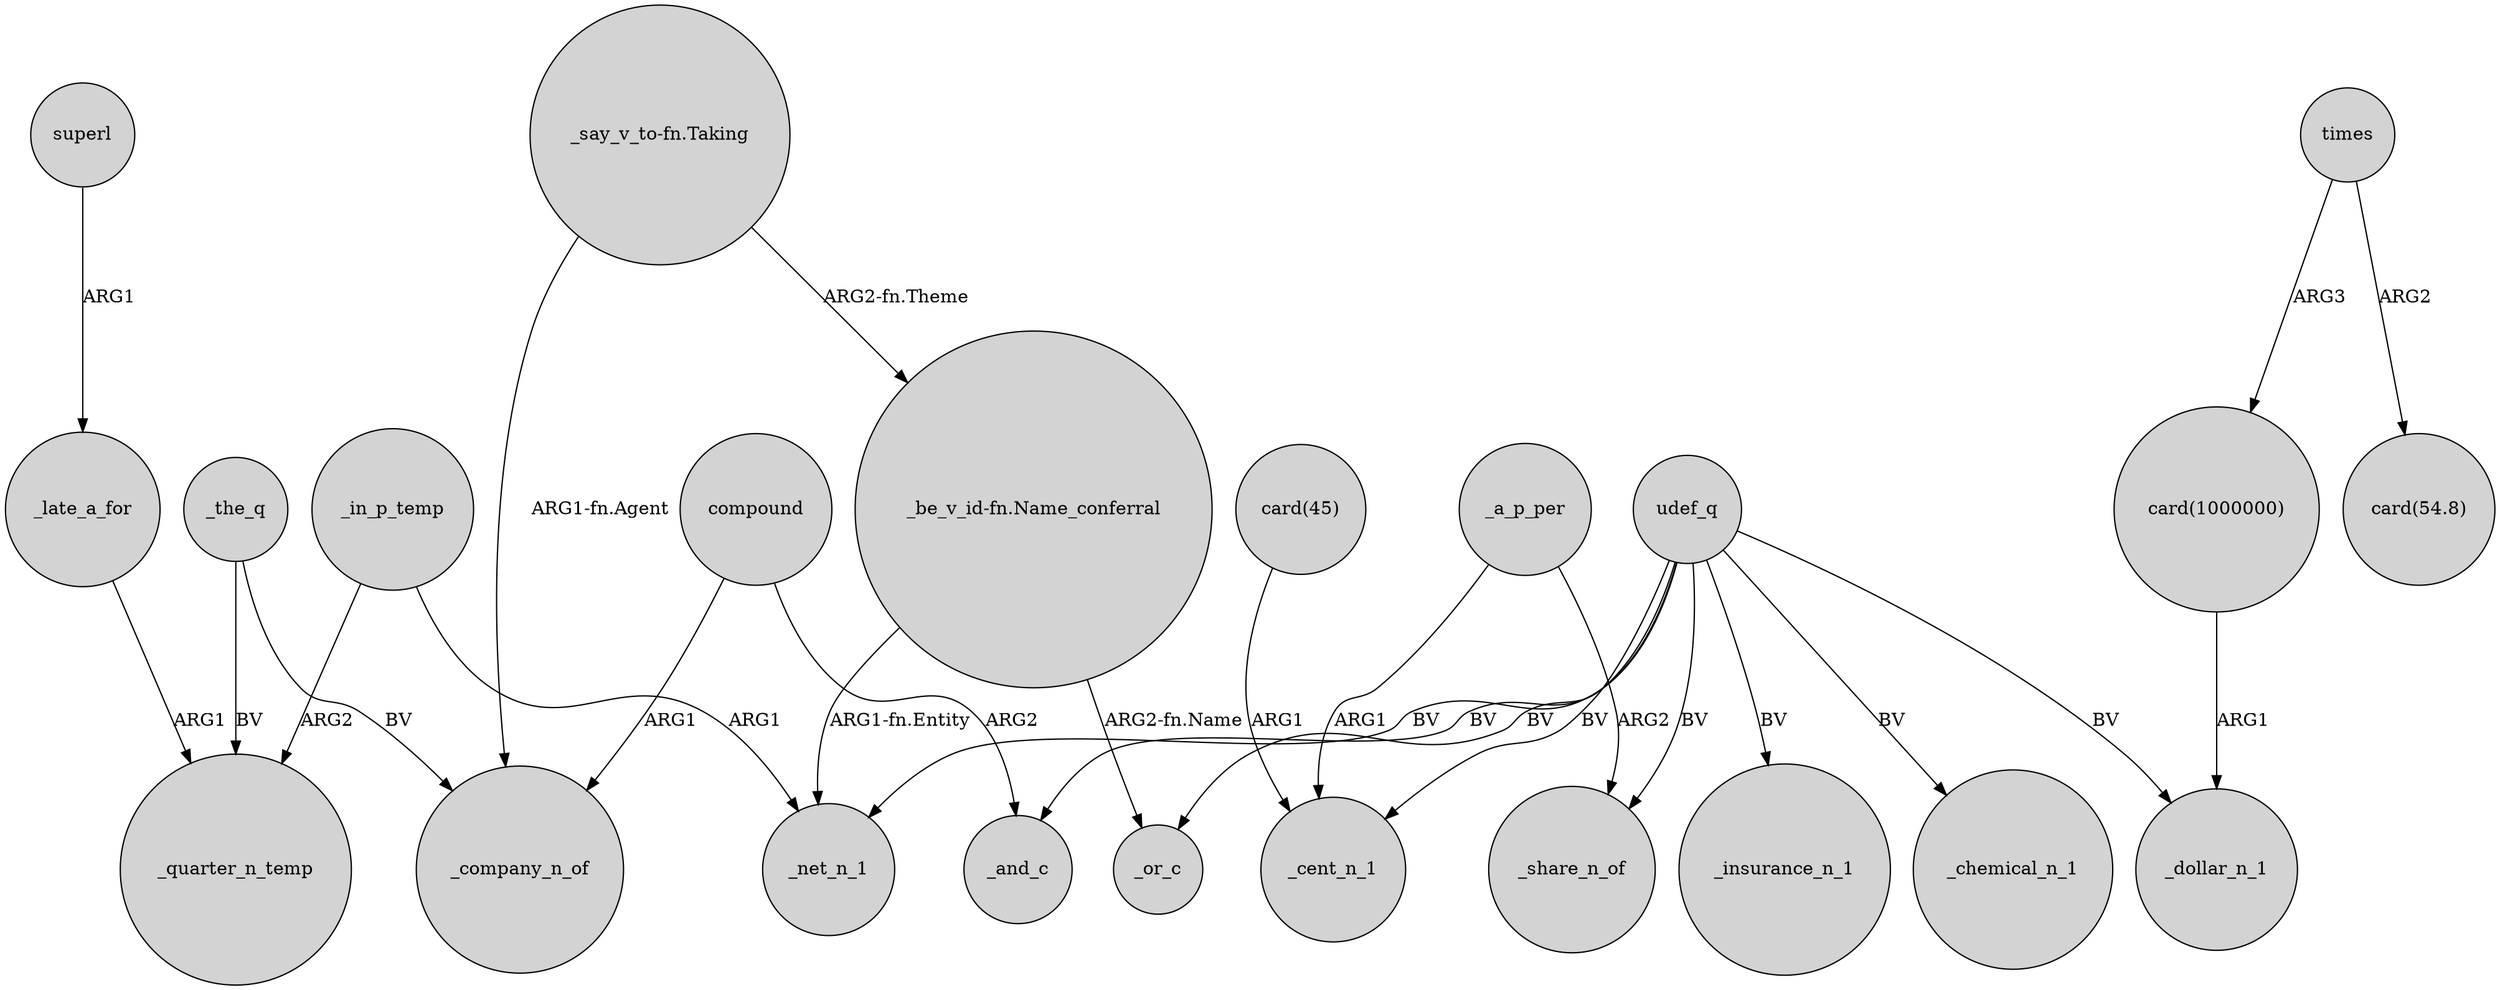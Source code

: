 digraph {
	node [shape=circle style=filled]
	_late_a_for -> _quarter_n_temp [label=ARG1]
	udef_q -> _insurance_n_1 [label=BV]
	_in_p_temp -> _quarter_n_temp [label=ARG2]
	"_say_v_to-fn.Taking" -> "_be_v_id-fn.Name_conferral" [label="ARG2-fn.Theme"]
	_a_p_per -> _cent_n_1 [label=ARG1]
	"_be_v_id-fn.Name_conferral" -> _or_c [label="ARG2-fn.Name"]
	_the_q -> _quarter_n_temp [label=BV]
	superl -> _late_a_for [label=ARG1]
	times -> "card(1000000)" [label=ARG3]
	"_say_v_to-fn.Taking" -> _company_n_of [label="ARG1-fn.Agent"]
	compound -> _company_n_of [label=ARG1]
	udef_q -> _and_c [label=BV]
	udef_q -> _chemical_n_1 [label=BV]
	_in_p_temp -> _net_n_1 [label=ARG1]
	udef_q -> _cent_n_1 [label=BV]
	compound -> _and_c [label=ARG2]
	udef_q -> _or_c [label=BV]
	_a_p_per -> _share_n_of [label=ARG2]
	udef_q -> _share_n_of [label=BV]
	udef_q -> _net_n_1 [label=BV]
	udef_q -> _dollar_n_1 [label=BV]
	"card(1000000)" -> _dollar_n_1 [label=ARG1]
	"card(45)" -> _cent_n_1 [label=ARG1]
	_the_q -> _company_n_of [label=BV]
	times -> "card(54.8)" [label=ARG2]
	"_be_v_id-fn.Name_conferral" -> _net_n_1 [label="ARG1-fn.Entity"]
}
